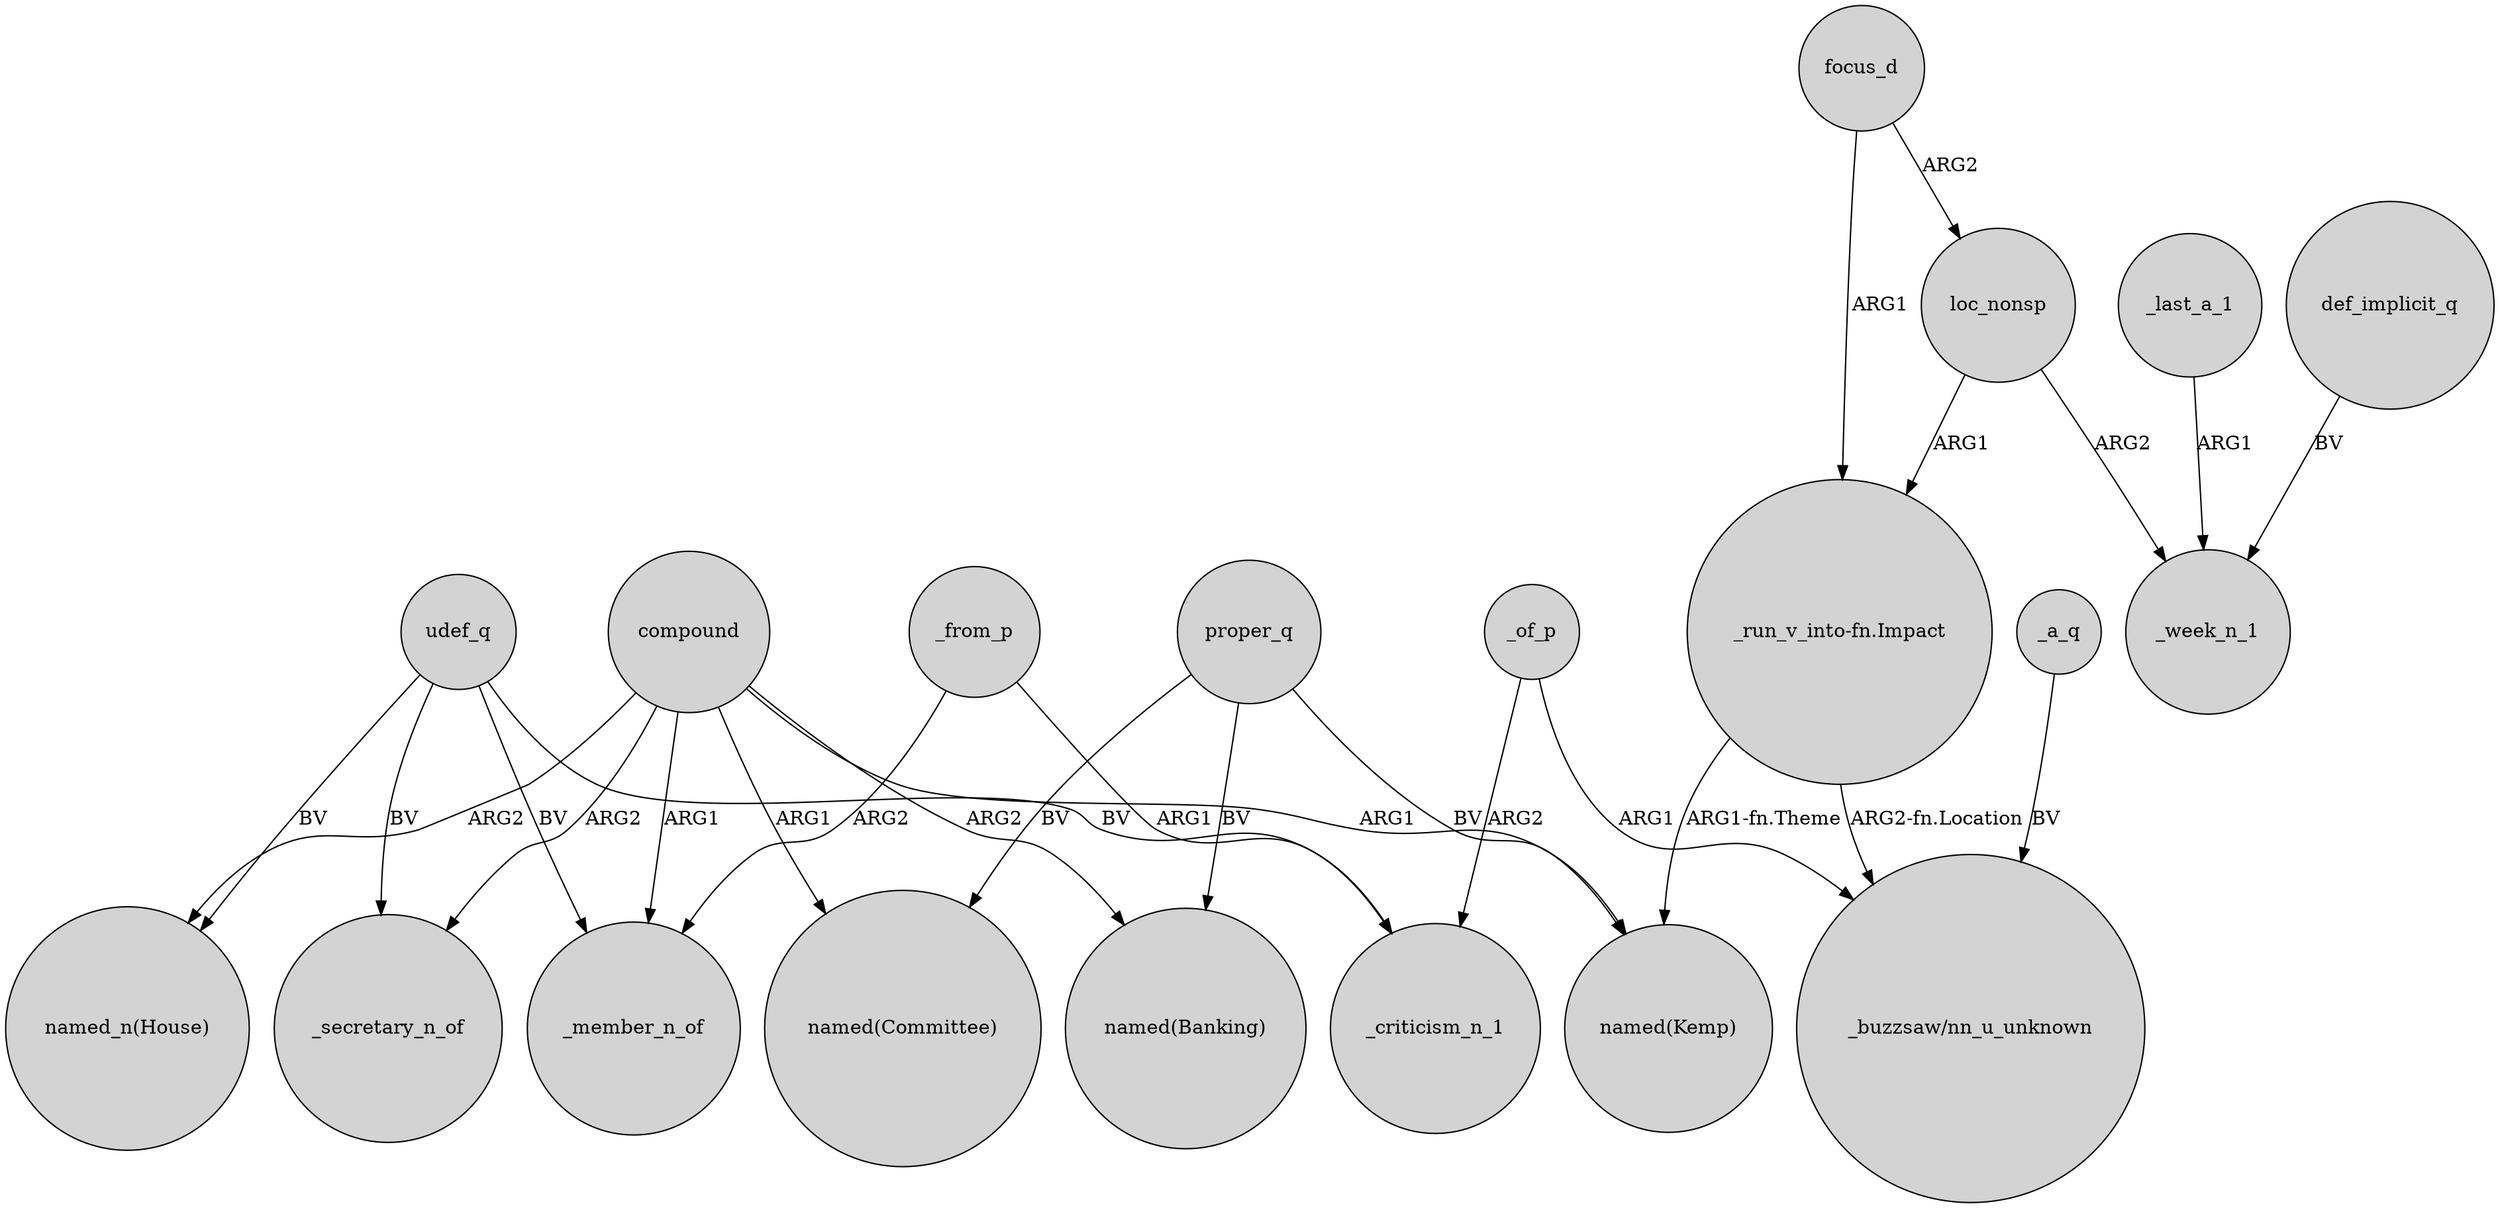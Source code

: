 digraph {
	node [shape=circle style=filled]
	udef_q -> "named_n(House)" [label=BV]
	compound -> _secretary_n_of [label=ARG2]
	focus_d -> loc_nonsp [label=ARG2]
	proper_q -> "named(Kemp)" [label=BV]
	udef_q -> _secretary_n_of [label=BV]
	def_implicit_q -> _week_n_1 [label=BV]
	proper_q -> "named(Banking)" [label=BV]
	_a_q -> "_buzzsaw/nn_u_unknown" [label=BV]
	focus_d -> "_run_v_into-fn.Impact" [label=ARG1]
	_from_p -> _criticism_n_1 [label=ARG1]
	compound -> "named(Kemp)" [label=ARG1]
	"_run_v_into-fn.Impact" -> "_buzzsaw/nn_u_unknown" [label="ARG2-fn.Location"]
	"_run_v_into-fn.Impact" -> "named(Kemp)" [label="ARG1-fn.Theme"]
	loc_nonsp -> _week_n_1 [label=ARG2]
	udef_q -> _member_n_of [label=BV]
	_last_a_1 -> _week_n_1 [label=ARG1]
	compound -> _member_n_of [label=ARG1]
	proper_q -> "named(Committee)" [label=BV]
	compound -> "named(Committee)" [label=ARG1]
	compound -> "named_n(House)" [label=ARG2]
	loc_nonsp -> "_run_v_into-fn.Impact" [label=ARG1]
	compound -> "named(Banking)" [label=ARG2]
	_of_p -> "_buzzsaw/nn_u_unknown" [label=ARG1]
	_from_p -> _member_n_of [label=ARG2]
	_of_p -> _criticism_n_1 [label=ARG2]
	udef_q -> _criticism_n_1 [label=BV]
}
